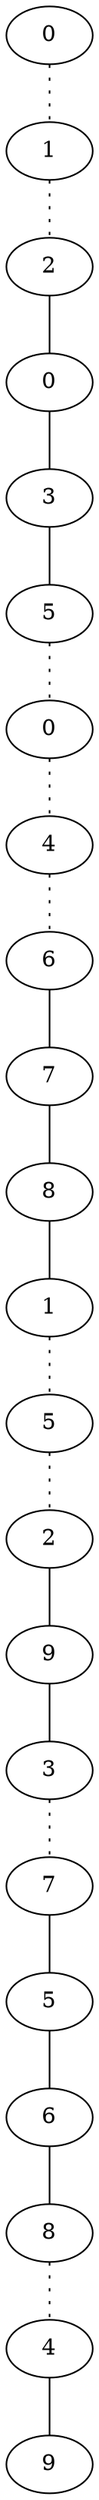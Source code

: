 graph {
a0[label=0];
a1[label=1];
a2[label=2];
a3[label=0];
a4[label=3];
a5[label=5];
a6[label=0];
a7[label=4];
a8[label=6];
a9[label=7];
a10[label=8];
a11[label=1];
a12[label=5];
a13[label=2];
a14[label=9];
a15[label=3];
a16[label=7];
a17[label=5];
a18[label=6];
a19[label=8];
a20[label=4];
a21[label=9];
a0 -- a1 [style=dotted];
a1 -- a2 [style=dotted];
a2 -- a3;
a3 -- a4;
a4 -- a5;
a5 -- a6 [style=dotted];
a6 -- a7 [style=dotted];
a7 -- a8 [style=dotted];
a8 -- a9;
a9 -- a10;
a10 -- a11;
a11 -- a12 [style=dotted];
a12 -- a13 [style=dotted];
a13 -- a14;
a14 -- a15;
a15 -- a16 [style=dotted];
a16 -- a17;
a17 -- a18;
a18 -- a19;
a19 -- a20 [style=dotted];
a20 -- a21;
}
